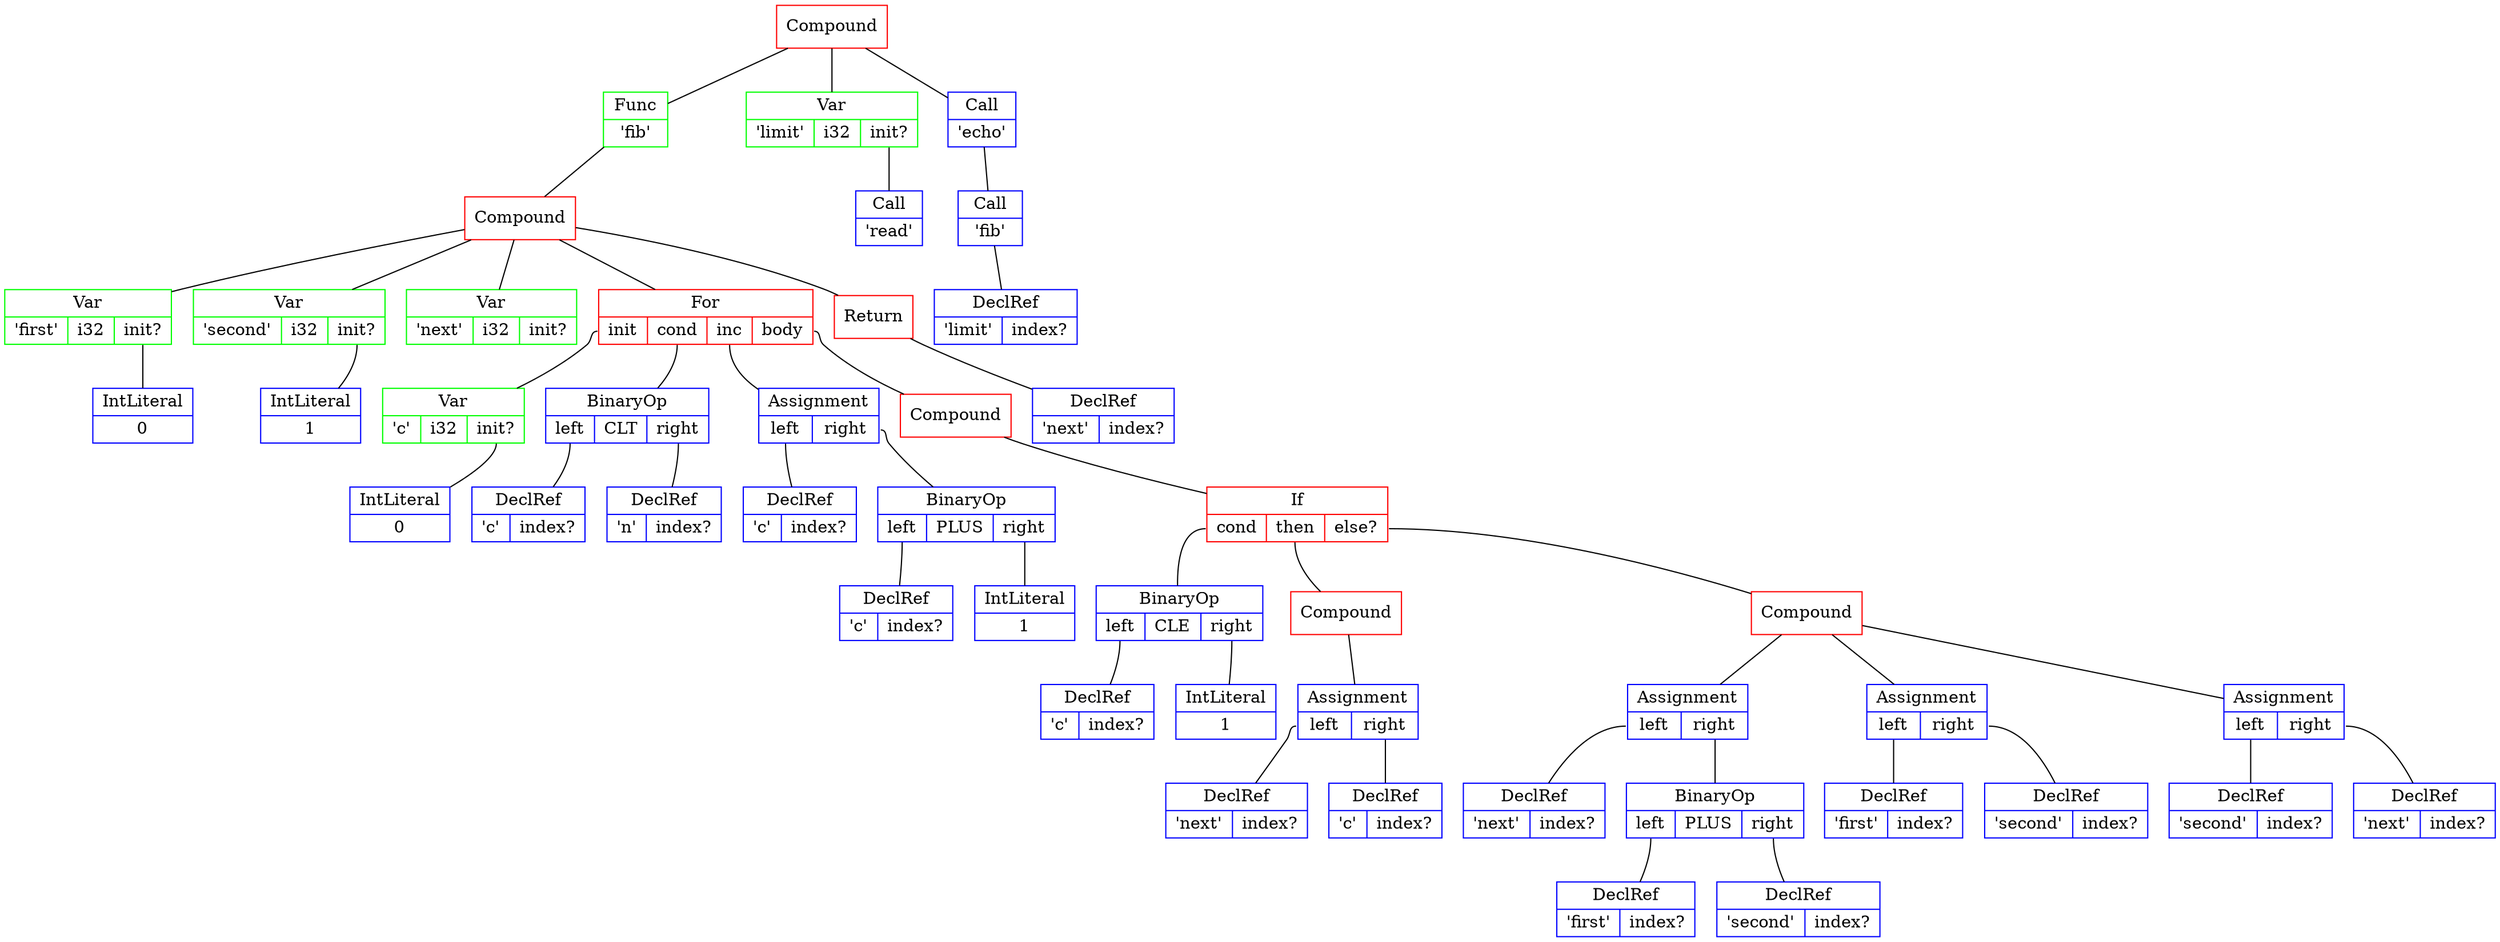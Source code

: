 graph {
node [shape=record];
Compound1 [color="red", label="{Compound}", ];
Func2 [color="green", label="{Func|{<name>'fib'}}", ];
Compound3 [color="red", label="{Compound}", ];
Var4 [color="green", label="{Var|{<name>'first'|<type>i32|<init>init?}}", ];
IntLiteral5 [color="blue", label="{IntLiteral|{<value>0}}", ];
Var4:init -- IntLiteral5 [];
Compound3 -- Var4 [];
Var6 [color="green", label="{Var|{<name>'second'|<type>i32|<init>init?}}", ];
IntLiteral7 [color="blue", label="{IntLiteral|{<value>1}}", ];
Var6:init -- IntLiteral7 [];
Compound3 -- Var6 [];
Var8 [color="green", label="{Var|{<name>'next'|<type>i32|<init>init?}}", ];
Compound3 -- Var8 [];
For9 [color="red", label="{For|{<init>init|<cond>cond|<inc>inc|<body>body}}", ];
Var10 [color="green", label="{Var|{<name>'c'|<type>i32|<init>init?}}", ];
IntLiteral11 [color="blue", label="{IntLiteral|{<value>0}}", ];
Var10:init -- IntLiteral11 [];
For9:init -- Var10 [];
BinaryOp12 [color="blue", label="{BinaryOp|{<left>left|<op>CLT|<right>right}}", ];
DeclRef13 [color="blue", label="{DeclRef|{<decl>'c'|<index>index?}}", ];
BinaryOp12:left -- DeclRef13 [];
DeclRef14 [color="blue", label="{DeclRef|{<decl>'n'|<index>index?}}", ];
BinaryOp12:right -- DeclRef14 [];
For9:cond -- BinaryOp12 [];
Assignment15 [color="blue", label="{Assignment|{<left>left|<right>right}}", ];
DeclRef16 [color="blue", label="{DeclRef|{<decl>'c'|<index>index?}}", ];
Assignment15:left -- DeclRef16 [];
BinaryOp17 [color="blue", label="{BinaryOp|{<left>left|<op>PLUS|<right>right}}", ];
DeclRef18 [color="blue", label="{DeclRef|{<decl>'c'|<index>index?}}", ];
BinaryOp17:left -- DeclRef18 [];
IntLiteral19 [color="blue", label="{IntLiteral|{<value>1}}", ];
BinaryOp17:right -- IntLiteral19 [];
Assignment15:right -- BinaryOp17 [];
For9:inc -- Assignment15 [];
Compound20 [color="red", label="{Compound}", ];
If21 [color="red", label="{If|{<cond>cond|<then>then|<else>else?}}", ];
BinaryOp22 [color="blue", label="{BinaryOp|{<left>left|<op>CLE|<right>right}}", ];
DeclRef23 [color="blue", label="{DeclRef|{<decl>'c'|<index>index?}}", ];
BinaryOp22:left -- DeclRef23 [];
IntLiteral24 [color="blue", label="{IntLiteral|{<value>1}}", ];
BinaryOp22:right -- IntLiteral24 [];
If21:cond -- BinaryOp22 [];
Compound25 [color="red", label="{Compound}", ];
Assignment26 [color="blue", label="{Assignment|{<left>left|<right>right}}", ];
DeclRef27 [color="blue", label="{DeclRef|{<decl>'next'|<index>index?}}", ];
Assignment26:left -- DeclRef27 [];
DeclRef28 [color="blue", label="{DeclRef|{<decl>'c'|<index>index?}}", ];
Assignment26:right -- DeclRef28 [];
Compound25 -- Assignment26 [];
If21:then -- Compound25 [];
Compound29 [color="red", label="{Compound}", ];
Assignment30 [color="blue", label="{Assignment|{<left>left|<right>right}}", ];
DeclRef31 [color="blue", label="{DeclRef|{<decl>'next'|<index>index?}}", ];
Assignment30:left -- DeclRef31 [];
BinaryOp32 [color="blue", label="{BinaryOp|{<left>left|<op>PLUS|<right>right}}", ];
DeclRef33 [color="blue", label="{DeclRef|{<decl>'first'|<index>index?}}", ];
BinaryOp32:left -- DeclRef33 [];
DeclRef34 [color="blue", label="{DeclRef|{<decl>'second'|<index>index?}}", ];
BinaryOp32:right -- DeclRef34 [];
Assignment30:right -- BinaryOp32 [];
Compound29 -- Assignment30 [];
Assignment35 [color="blue", label="{Assignment|{<left>left|<right>right}}", ];
DeclRef36 [color="blue", label="{DeclRef|{<decl>'first'|<index>index?}}", ];
Assignment35:left -- DeclRef36 [];
DeclRef37 [color="blue", label="{DeclRef|{<decl>'second'|<index>index?}}", ];
Assignment35:right -- DeclRef37 [];
Compound29 -- Assignment35 [];
Assignment38 [color="blue", label="{Assignment|{<left>left|<right>right}}", ];
DeclRef39 [color="blue", label="{DeclRef|{<decl>'second'|<index>index?}}", ];
Assignment38:left -- DeclRef39 [];
DeclRef40 [color="blue", label="{DeclRef|{<decl>'next'|<index>index?}}", ];
Assignment38:right -- DeclRef40 [];
Compound29 -- Assignment38 [];
If21:else -- Compound29 [];
Compound20 -- If21 [];
For9:body -- Compound20 [];
Compound3 -- For9 [];
Return41 [color="red", label="{Return}", ];
DeclRef42 [color="blue", label="{DeclRef|{<decl>'next'|<index>index?}}", ];
Return41 -- DeclRef42 [];
Compound3 -- Return41 [];
Func2 -- Compound3 [];
Compound1 -- Func2 [];
Var43 [color="green", label="{Var|{<name>'limit'|<type>i32|<init>init?}}", ];
Call44 [color="blue", label="{Call|{<name>'read'}}", ];
Var43:init -- Call44 [];
Compound1 -- Var43 [];
Call45 [color="blue", label="{Call|{<name>'echo'}}", ];
Call46 [color="blue", label="{Call|{<name>'fib'}}", ];
DeclRef47 [color="blue", label="{DeclRef|{<decl>'limit'|<index>index?}}", ];
Call46 -- DeclRef47 [];
Call45 -- Call46 [];
Compound1 -- Call45 [];
}

